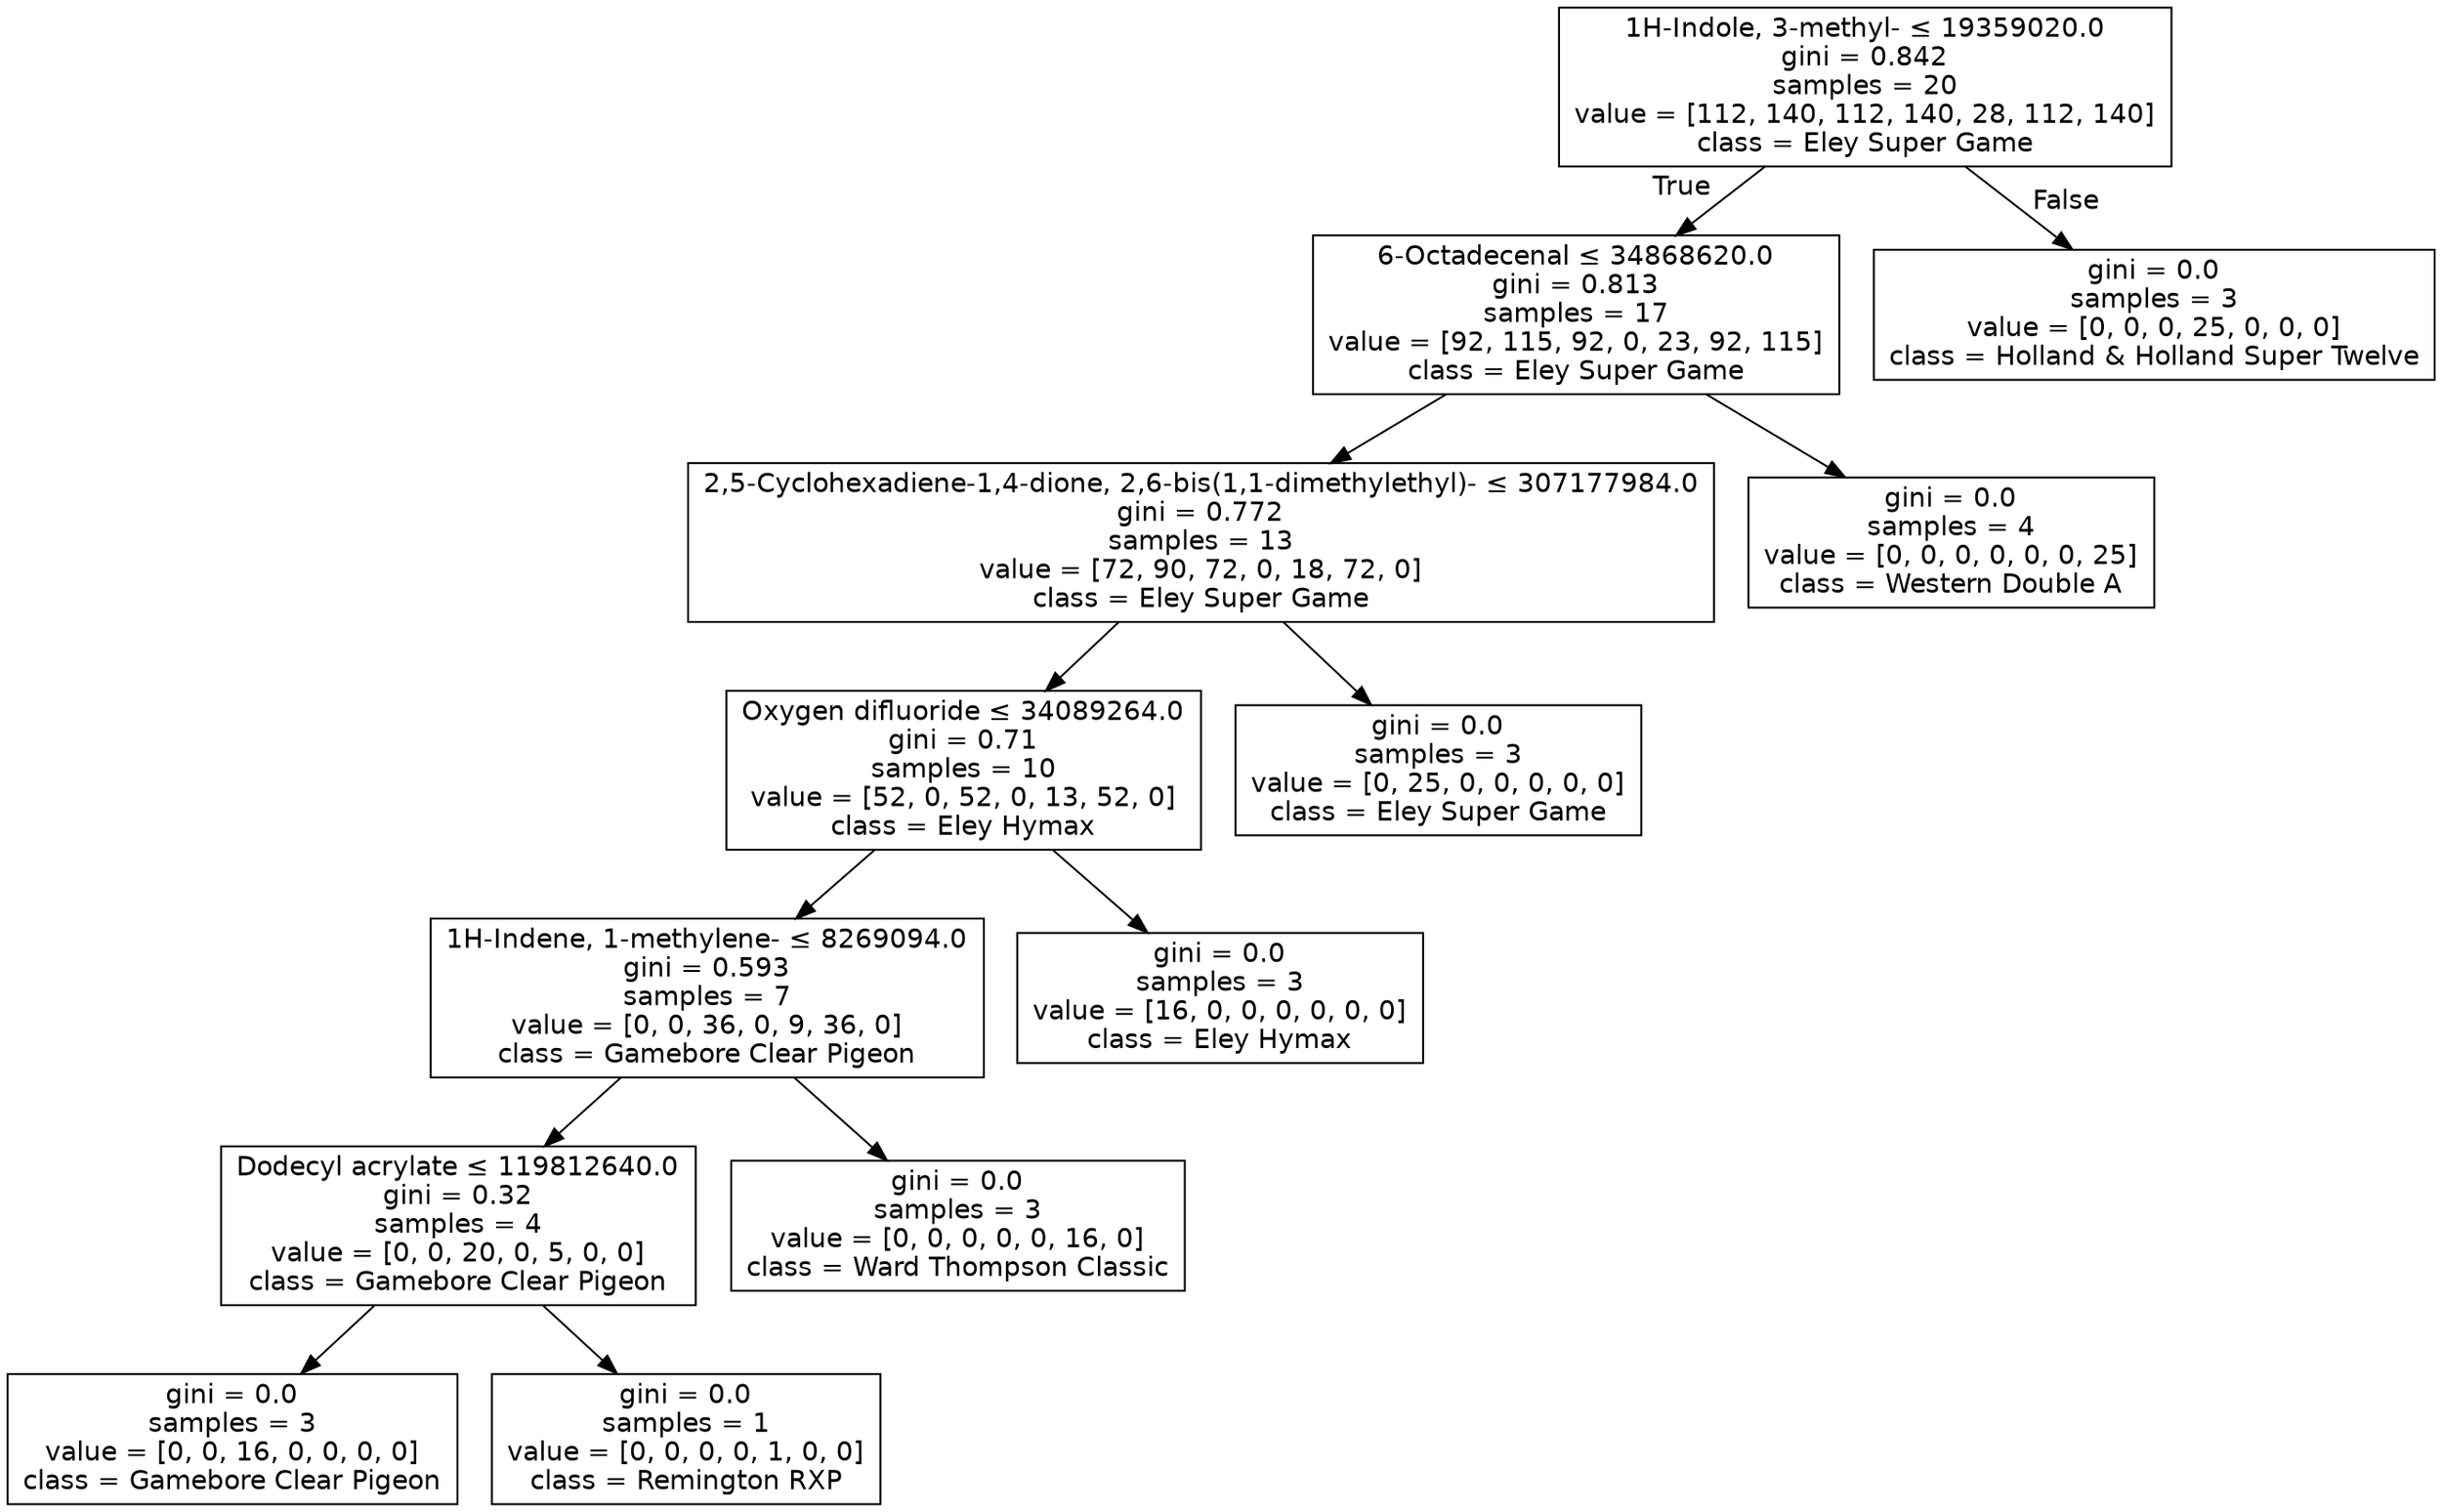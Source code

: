 digraph Tree {
node [shape=box, fontname="helvetica"] ;
edge [fontname="helvetica"] ;
0 [label=<1H-Indole, 3-methyl- &le; 19359020.0<br/>gini = 0.842<br/>samples = 20<br/>value = [112, 140, 112, 140, 28, 112, 140]<br/>class = Eley Super Game>] ;
1 [label=<6-Octadecenal &le; 34868620.0<br/>gini = 0.813<br/>samples = 17<br/>value = [92, 115, 92, 0, 23, 92, 115]<br/>class = Eley Super Game>] ;
0 -> 1 [labeldistance=2.5, labelangle=45, headlabel="True"] ;
2 [label=<2,5-Cyclohexadiene-1,4-dione, 2,6-bis(1,1-dimethylethyl)- &le; 307177984.0<br/>gini = 0.772<br/>samples = 13<br/>value = [72, 90, 72, 0, 18, 72, 0]<br/>class = Eley Super Game>] ;
1 -> 2 ;
3 [label=<Oxygen difluoride &le; 34089264.0<br/>gini = 0.71<br/>samples = 10<br/>value = [52, 0, 52, 0, 13, 52, 0]<br/>class = Eley Hymax>] ;
2 -> 3 ;
4 [label=<1H-Indene, 1-methylene- &le; 8269094.0<br/>gini = 0.593<br/>samples = 7<br/>value = [0, 0, 36, 0, 9, 36, 0]<br/>class = Gamebore Clear Pigeon>] ;
3 -> 4 ;
5 [label=<Dodecyl acrylate &le; 119812640.0<br/>gini = 0.32<br/>samples = 4<br/>value = [0, 0, 20, 0, 5, 0, 0]<br/>class = Gamebore Clear Pigeon>] ;
4 -> 5 ;
6 [label=<gini = 0.0<br/>samples = 3<br/>value = [0, 0, 16, 0, 0, 0, 0]<br/>class = Gamebore Clear Pigeon>] ;
5 -> 6 ;
7 [label=<gini = 0.0<br/>samples = 1<br/>value = [0, 0, 0, 0, 1, 0, 0]<br/>class = Remington RXP>] ;
5 -> 7 ;
8 [label=<gini = 0.0<br/>samples = 3<br/>value = [0, 0, 0, 0, 0, 16, 0]<br/>class = Ward Thompson Classic>] ;
4 -> 8 ;
9 [label=<gini = 0.0<br/>samples = 3<br/>value = [16, 0, 0, 0, 0, 0, 0]<br/>class = Eley Hymax>] ;
3 -> 9 ;
10 [label=<gini = 0.0<br/>samples = 3<br/>value = [0, 25, 0, 0, 0, 0, 0]<br/>class = Eley Super Game>] ;
2 -> 10 ;
11 [label=<gini = 0.0<br/>samples = 4<br/>value = [0, 0, 0, 0, 0, 0, 25]<br/>class = Western Double A>] ;
1 -> 11 ;
12 [label=<gini = 0.0<br/>samples = 3<br/>value = [0, 0, 0, 25, 0, 0, 0]<br/>class = Holland &amp; Holland Super Twelve>] ;
0 -> 12 [labeldistance=2.5, labelangle=-45, headlabel="False"] ;
}

